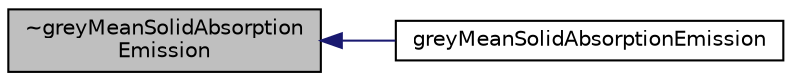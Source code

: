 digraph "~greyMeanSolidAbsorptionEmission"
{
  bgcolor="transparent";
  edge [fontname="Helvetica",fontsize="10",labelfontname="Helvetica",labelfontsize="10"];
  node [fontname="Helvetica",fontsize="10",shape=record];
  rankdir="LR";
  Node1 [label="~greyMeanSolidAbsorption\lEmission",height=0.2,width=0.4,color="black", fillcolor="grey75", style="filled", fontcolor="black"];
  Node1 -> Node2 [dir="back",color="midnightblue",fontsize="10",style="solid",fontname="Helvetica"];
  Node2 [label="greyMeanSolidAbsorptionEmission",height=0.2,width=0.4,color="black",URL="$a00974.html#aa13a8c594a3899855bc59293356d3b3d",tooltip="Construct from components. "];
}
